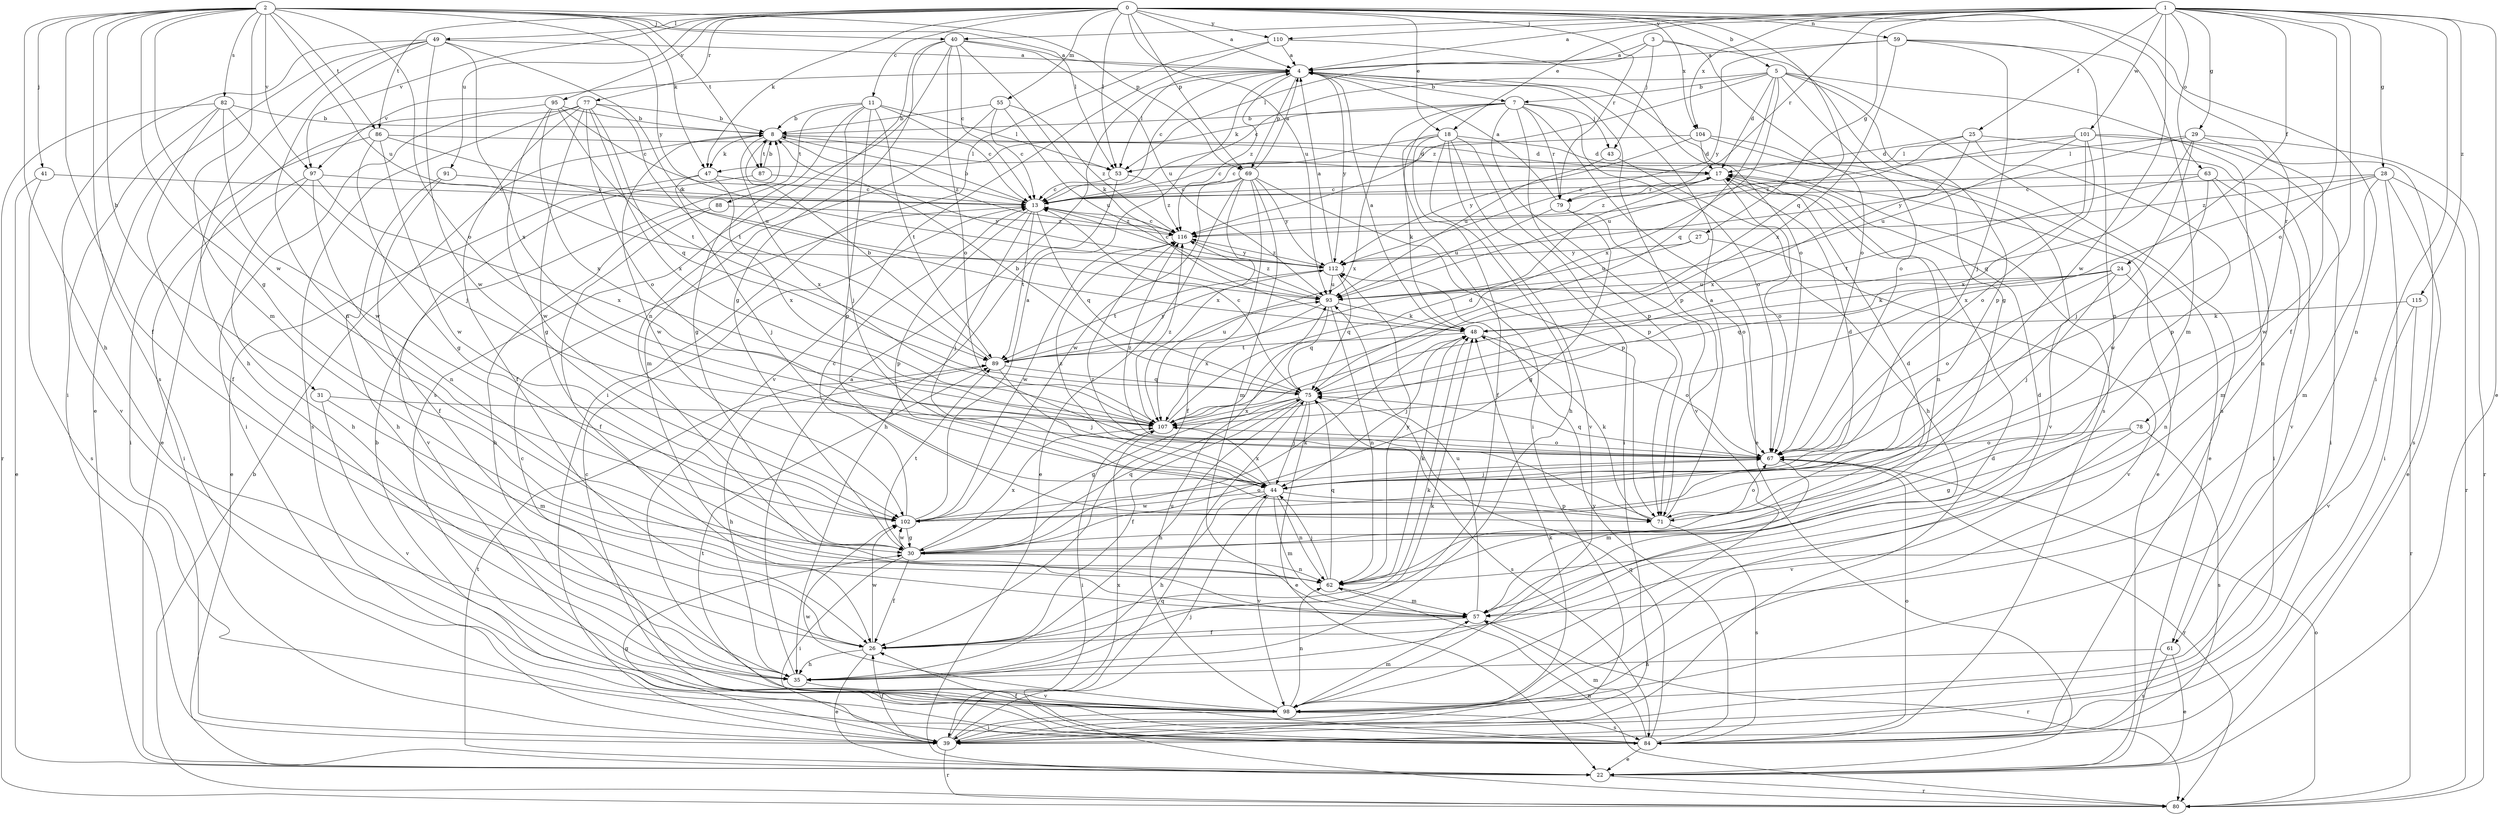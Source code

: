 strict digraph  {
0;
1;
2;
3;
4;
5;
7;
8;
11;
13;
17;
18;
22;
24;
25;
26;
27;
28;
29;
30;
31;
35;
39;
40;
41;
43;
44;
47;
48;
49;
53;
55;
57;
59;
61;
62;
63;
67;
69;
71;
75;
77;
78;
79;
80;
82;
84;
86;
87;
88;
89;
91;
93;
95;
97;
98;
101;
102;
104;
107;
110;
112;
115;
116;
0 -> 4  [label=a];
0 -> 5  [label=b];
0 -> 11  [label=c];
0 -> 18  [label=e];
0 -> 47  [label=k];
0 -> 49  [label=l];
0 -> 53  [label=l];
0 -> 55  [label=m];
0 -> 59  [label=n];
0 -> 61  [label=n];
0 -> 69  [label=p];
0 -> 75  [label=q];
0 -> 77  [label=r];
0 -> 78  [label=r];
0 -> 79  [label=r];
0 -> 86  [label=t];
0 -> 91  [label=u];
0 -> 93  [label=u];
0 -> 95  [label=v];
0 -> 97  [label=v];
0 -> 104  [label=x];
0 -> 110  [label=y];
1 -> 4  [label=a];
1 -> 18  [label=e];
1 -> 22  [label=e];
1 -> 24  [label=f];
1 -> 25  [label=f];
1 -> 26  [label=f];
1 -> 27  [label=g];
1 -> 28  [label=g];
1 -> 29  [label=g];
1 -> 39  [label=i];
1 -> 40  [label=j];
1 -> 63  [label=o];
1 -> 67  [label=o];
1 -> 79  [label=r];
1 -> 101  [label=w];
1 -> 102  [label=w];
1 -> 104  [label=x];
1 -> 110  [label=y];
1 -> 115  [label=z];
2 -> 26  [label=f];
2 -> 30  [label=g];
2 -> 31  [label=h];
2 -> 35  [label=h];
2 -> 40  [label=j];
2 -> 41  [label=j];
2 -> 47  [label=k];
2 -> 53  [label=l];
2 -> 57  [label=m];
2 -> 67  [label=o];
2 -> 69  [label=p];
2 -> 82  [label=s];
2 -> 84  [label=s];
2 -> 86  [label=t];
2 -> 87  [label=t];
2 -> 93  [label=u];
2 -> 97  [label=v];
2 -> 102  [label=w];
2 -> 112  [label=y];
3 -> 4  [label=a];
3 -> 30  [label=g];
3 -> 43  [label=j];
3 -> 53  [label=l];
3 -> 67  [label=o];
4 -> 7  [label=b];
4 -> 13  [label=c];
4 -> 53  [label=l];
4 -> 69  [label=p];
4 -> 71  [label=p];
4 -> 84  [label=s];
4 -> 97  [label=v];
4 -> 112  [label=y];
4 -> 116  [label=z];
5 -> 7  [label=b];
5 -> 13  [label=c];
5 -> 17  [label=d];
5 -> 61  [label=n];
5 -> 67  [label=o];
5 -> 71  [label=p];
5 -> 75  [label=q];
5 -> 84  [label=s];
5 -> 107  [label=x];
5 -> 116  [label=z];
7 -> 8  [label=b];
7 -> 22  [label=e];
7 -> 39  [label=i];
7 -> 43  [label=j];
7 -> 47  [label=k];
7 -> 67  [label=o];
7 -> 71  [label=p];
7 -> 79  [label=r];
7 -> 98  [label=v];
7 -> 107  [label=x];
8 -> 17  [label=d];
8 -> 47  [label=k];
8 -> 53  [label=l];
8 -> 87  [label=t];
8 -> 102  [label=w];
8 -> 107  [label=x];
8 -> 116  [label=z];
11 -> 8  [label=b];
11 -> 13  [label=c];
11 -> 30  [label=g];
11 -> 44  [label=j];
11 -> 53  [label=l];
11 -> 71  [label=p];
11 -> 88  [label=t];
11 -> 89  [label=t];
13 -> 8  [label=b];
13 -> 44  [label=j];
13 -> 71  [label=p];
13 -> 75  [label=q];
13 -> 89  [label=t];
13 -> 116  [label=z];
17 -> 13  [label=c];
17 -> 22  [label=e];
17 -> 62  [label=n];
17 -> 67  [label=o];
17 -> 79  [label=r];
17 -> 116  [label=z];
18 -> 13  [label=c];
18 -> 17  [label=d];
18 -> 26  [label=f];
18 -> 35  [label=h];
18 -> 39  [label=i];
18 -> 48  [label=k];
18 -> 71  [label=p];
18 -> 98  [label=v];
22 -> 80  [label=r];
22 -> 89  [label=t];
24 -> 44  [label=j];
24 -> 48  [label=k];
24 -> 62  [label=n];
24 -> 67  [label=o];
24 -> 75  [label=q];
24 -> 93  [label=u];
25 -> 17  [label=d];
25 -> 71  [label=p];
25 -> 93  [label=u];
25 -> 98  [label=v];
25 -> 107  [label=x];
26 -> 22  [label=e];
26 -> 35  [label=h];
26 -> 48  [label=k];
26 -> 102  [label=w];
27 -> 93  [label=u];
27 -> 98  [label=v];
27 -> 112  [label=y];
28 -> 13  [label=c];
28 -> 22  [label=e];
28 -> 39  [label=i];
28 -> 57  [label=m];
28 -> 80  [label=r];
28 -> 107  [label=x];
28 -> 116  [label=z];
29 -> 44  [label=j];
29 -> 53  [label=l];
29 -> 75  [label=q];
29 -> 80  [label=r];
29 -> 102  [label=w];
29 -> 112  [label=y];
30 -> 17  [label=d];
30 -> 26  [label=f];
30 -> 39  [label=i];
30 -> 48  [label=k];
30 -> 62  [label=n];
30 -> 75  [label=q];
30 -> 89  [label=t];
30 -> 102  [label=w];
30 -> 107  [label=x];
31 -> 57  [label=m];
31 -> 98  [label=v];
31 -> 107  [label=x];
35 -> 4  [label=a];
35 -> 48  [label=k];
35 -> 98  [label=v];
39 -> 17  [label=d];
39 -> 26  [label=f];
39 -> 30  [label=g];
39 -> 44  [label=j];
39 -> 48  [label=k];
39 -> 80  [label=r];
39 -> 107  [label=x];
40 -> 4  [label=a];
40 -> 13  [label=c];
40 -> 30  [label=g];
40 -> 48  [label=k];
40 -> 62  [label=n];
40 -> 67  [label=o];
40 -> 84  [label=s];
40 -> 93  [label=u];
41 -> 13  [label=c];
41 -> 22  [label=e];
41 -> 84  [label=s];
43 -> 35  [label=h];
43 -> 93  [label=u];
44 -> 17  [label=d];
44 -> 35  [label=h];
44 -> 57  [label=m];
44 -> 62  [label=n];
44 -> 71  [label=p];
44 -> 98  [label=v];
44 -> 102  [label=w];
44 -> 107  [label=x];
44 -> 116  [label=z];
47 -> 13  [label=c];
47 -> 22  [label=e];
47 -> 44  [label=j];
47 -> 107  [label=x];
48 -> 4  [label=a];
48 -> 44  [label=j];
48 -> 67  [label=o];
48 -> 89  [label=t];
49 -> 4  [label=a];
49 -> 22  [label=e];
49 -> 35  [label=h];
49 -> 39  [label=i];
49 -> 48  [label=k];
49 -> 62  [label=n];
49 -> 102  [label=w];
49 -> 107  [label=x];
53 -> 13  [label=c];
53 -> 35  [label=h];
53 -> 116  [label=z];
55 -> 8  [label=b];
55 -> 13  [label=c];
55 -> 57  [label=m];
55 -> 93  [label=u];
55 -> 116  [label=z];
57 -> 17  [label=d];
57 -> 26  [label=f];
57 -> 80  [label=r];
57 -> 93  [label=u];
59 -> 4  [label=a];
59 -> 44  [label=j];
59 -> 57  [label=m];
59 -> 62  [label=n];
59 -> 107  [label=x];
59 -> 112  [label=y];
61 -> 22  [label=e];
61 -> 35  [label=h];
61 -> 84  [label=s];
62 -> 44  [label=j];
62 -> 48  [label=k];
62 -> 57  [label=m];
62 -> 75  [label=q];
62 -> 112  [label=y];
63 -> 13  [label=c];
63 -> 39  [label=i];
63 -> 57  [label=m];
63 -> 89  [label=t];
63 -> 102  [label=w];
67 -> 44  [label=j];
67 -> 57  [label=m];
67 -> 75  [label=q];
67 -> 80  [label=r];
67 -> 116  [label=z];
69 -> 4  [label=a];
69 -> 13  [label=c];
69 -> 22  [label=e];
69 -> 26  [label=f];
69 -> 57  [label=m];
69 -> 71  [label=p];
69 -> 102  [label=w];
69 -> 107  [label=x];
69 -> 112  [label=y];
71 -> 4  [label=a];
71 -> 48  [label=k];
71 -> 67  [label=o];
71 -> 84  [label=s];
71 -> 116  [label=z];
75 -> 8  [label=b];
75 -> 13  [label=c];
75 -> 22  [label=e];
75 -> 26  [label=f];
75 -> 30  [label=g];
75 -> 35  [label=h];
75 -> 44  [label=j];
75 -> 84  [label=s];
75 -> 107  [label=x];
77 -> 8  [label=b];
77 -> 26  [label=f];
77 -> 30  [label=g];
77 -> 39  [label=i];
77 -> 67  [label=o];
77 -> 75  [label=q];
77 -> 84  [label=s];
77 -> 89  [label=t];
77 -> 107  [label=x];
78 -> 30  [label=g];
78 -> 67  [label=o];
78 -> 84  [label=s];
78 -> 98  [label=v];
79 -> 4  [label=a];
79 -> 30  [label=g];
79 -> 67  [label=o];
79 -> 93  [label=u];
80 -> 8  [label=b];
80 -> 62  [label=n];
80 -> 67  [label=o];
80 -> 75  [label=q];
82 -> 8  [label=b];
82 -> 26  [label=f];
82 -> 44  [label=j];
82 -> 80  [label=r];
82 -> 98  [label=v];
82 -> 102  [label=w];
84 -> 8  [label=b];
84 -> 13  [label=c];
84 -> 22  [label=e];
84 -> 26  [label=f];
84 -> 57  [label=m];
84 -> 67  [label=o];
84 -> 75  [label=q];
84 -> 89  [label=t];
84 -> 112  [label=y];
86 -> 17  [label=d];
86 -> 30  [label=g];
86 -> 39  [label=i];
86 -> 93  [label=u];
86 -> 102  [label=w];
87 -> 8  [label=b];
87 -> 98  [label=v];
87 -> 112  [label=y];
88 -> 26  [label=f];
88 -> 35  [label=h];
88 -> 116  [label=z];
89 -> 8  [label=b];
89 -> 35  [label=h];
89 -> 44  [label=j];
89 -> 75  [label=q];
89 -> 93  [label=u];
89 -> 112  [label=y];
91 -> 13  [label=c];
91 -> 26  [label=f];
91 -> 35  [label=h];
93 -> 48  [label=k];
93 -> 62  [label=n];
93 -> 75  [label=q];
93 -> 107  [label=x];
93 -> 116  [label=z];
95 -> 8  [label=b];
95 -> 13  [label=c];
95 -> 22  [label=e];
95 -> 89  [label=t];
95 -> 102  [label=w];
95 -> 107  [label=x];
97 -> 13  [label=c];
97 -> 35  [label=h];
97 -> 39  [label=i];
97 -> 62  [label=n];
97 -> 107  [label=x];
98 -> 13  [label=c];
98 -> 39  [label=i];
98 -> 57  [label=m];
98 -> 62  [label=n];
98 -> 84  [label=s];
98 -> 93  [label=u];
98 -> 102  [label=w];
101 -> 39  [label=i];
101 -> 53  [label=l];
101 -> 67  [label=o];
101 -> 84  [label=s];
101 -> 93  [label=u];
101 -> 107  [label=x];
101 -> 116  [label=z];
102 -> 4  [label=a];
102 -> 13  [label=c];
102 -> 30  [label=g];
102 -> 67  [label=o];
104 -> 13  [label=c];
104 -> 17  [label=d];
104 -> 22  [label=e];
104 -> 98  [label=v];
104 -> 112  [label=y];
107 -> 17  [label=d];
107 -> 39  [label=i];
107 -> 67  [label=o];
107 -> 116  [label=z];
110 -> 4  [label=a];
110 -> 39  [label=i];
110 -> 67  [label=o];
110 -> 98  [label=v];
112 -> 4  [label=a];
112 -> 13  [label=c];
112 -> 75  [label=q];
112 -> 89  [label=t];
112 -> 93  [label=u];
112 -> 116  [label=z];
115 -> 48  [label=k];
115 -> 80  [label=r];
115 -> 98  [label=v];
116 -> 13  [label=c];
116 -> 102  [label=w];
116 -> 112  [label=y];
}
